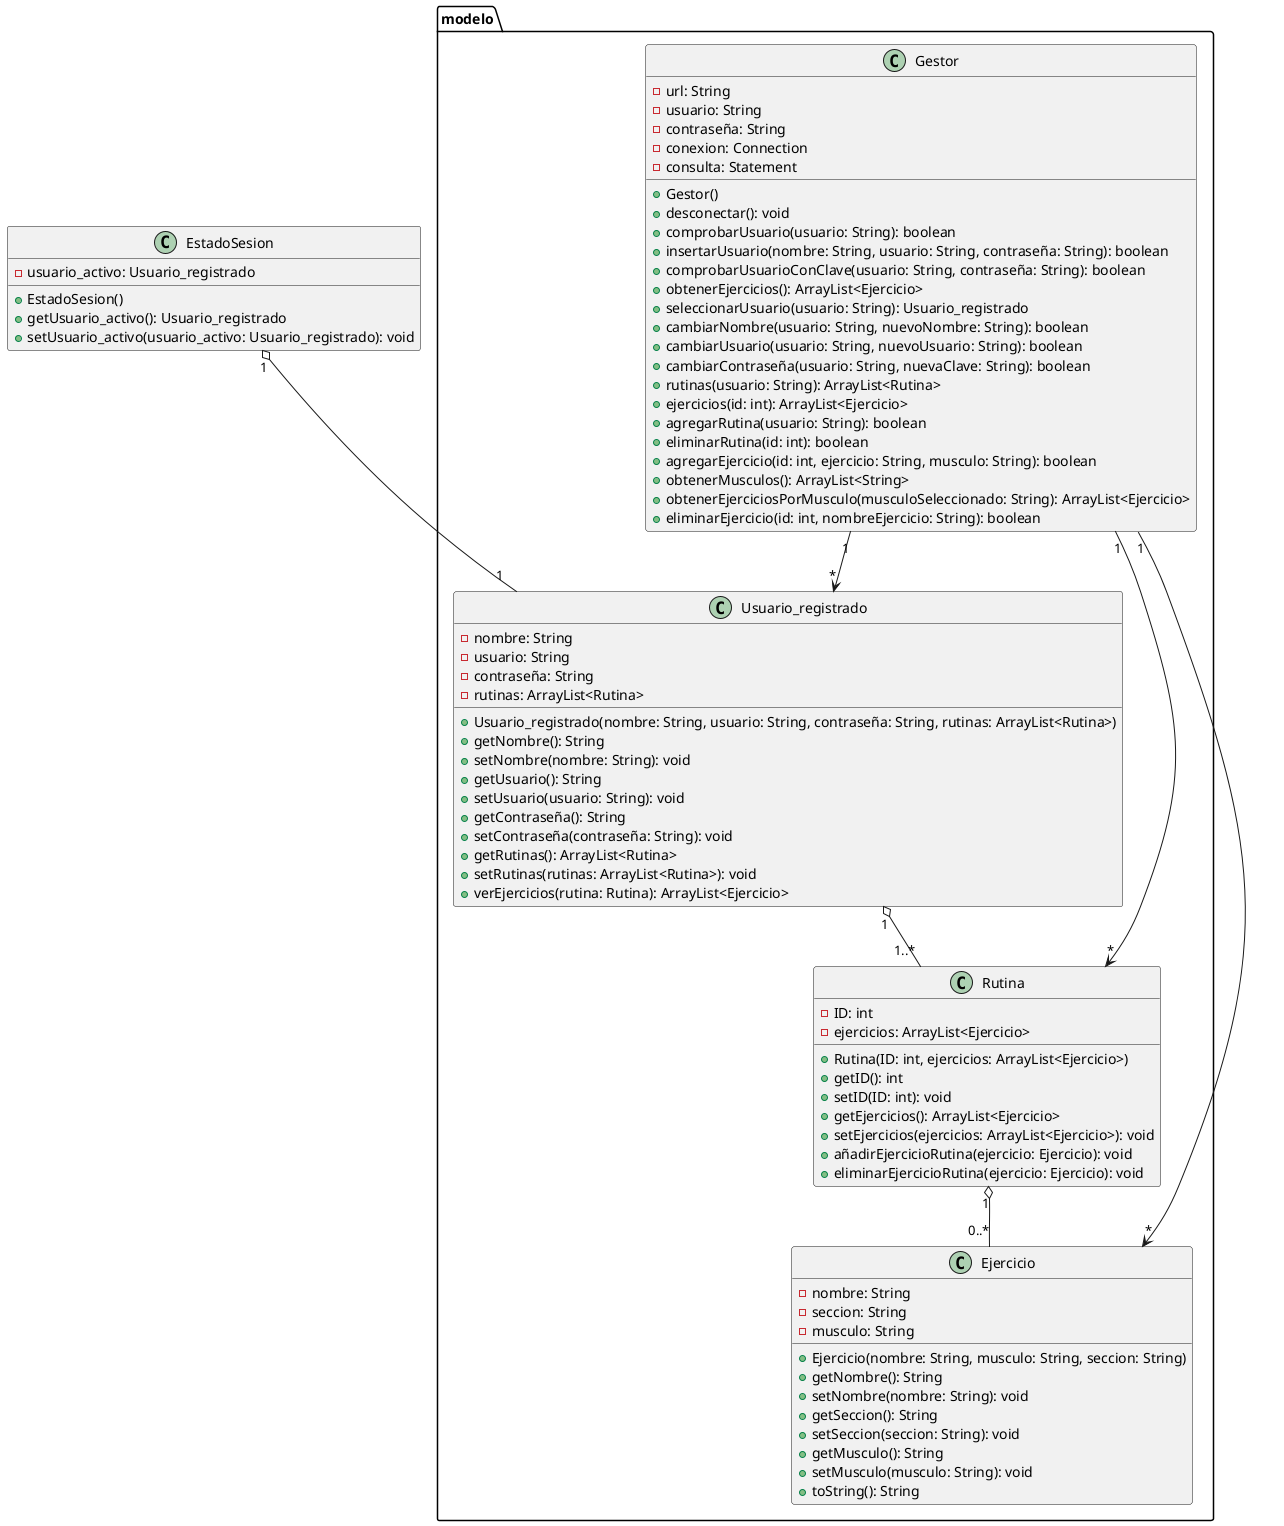 @startuml
package modelo {
    class Usuario_registrado {
        - nombre: String
        - usuario: String
        - contraseña: String
        - rutinas: ArrayList<Rutina>

        + Usuario_registrado(nombre: String, usuario: String, contraseña: String, rutinas: ArrayList<Rutina>)
        + getNombre(): String
        + setNombre(nombre: String): void
        + getUsuario(): String
        + setUsuario(usuario: String): void
        + getContraseña(): String
        + setContraseña(contraseña: String): void
        + getRutinas(): ArrayList<Rutina>
        + setRutinas(rutinas: ArrayList<Rutina>): void
        + verEjercicios(rutina: Rutina): ArrayList<Ejercicio>
    }

    class Rutina {
        - ID: int
        - ejercicios: ArrayList<Ejercicio>

        + Rutina(ID: int, ejercicios: ArrayList<Ejercicio>)
        + getID(): int
        + setID(ID: int): void
        + getEjercicios(): ArrayList<Ejercicio>
        + setEjercicios(ejercicios: ArrayList<Ejercicio>): void
        + añadirEjercicioRutina(ejercicio: Ejercicio): void
        + eliminarEjercicioRutina(ejercicio: Ejercicio): void
    }

    class Ejercicio {
        - nombre: String
        - seccion: String
        - musculo: String

        + Ejercicio(nombre: String, musculo: String, seccion: String)
        + getNombre(): String
        + setNombre(nombre: String): void
        + getSeccion(): String
        + setSeccion(seccion: String): void
        + getMusculo(): String
        + setMusculo(musculo: String): void
        + toString(): String
    }

    class Gestor {
        - url: String
        - usuario: String
        - contraseña: String
        - conexion: Connection
        - consulta: Statement

        + Gestor()
        + desconectar(): void
        + comprobarUsuario(usuario: String): boolean
        + insertarUsuario(nombre: String, usuario: String, contraseña: String): boolean
        + comprobarUsuarioConClave(usuario: String, contraseña: String): boolean
        + obtenerEjercicios(): ArrayList<Ejercicio>
        + seleccionarUsuario(usuario: String): Usuario_registrado
        + cambiarNombre(usuario: String, nuevoNombre: String): boolean
        + cambiarUsuario(usuario: String, nuevoUsuario: String): boolean
        + cambiarContraseña(usuario: String, nuevaClave: String): boolean
        + rutinas(usuario: String): ArrayList<Rutina>
        + ejercicios(id: int): ArrayList<Ejercicio>
        + agregarRutina(usuario: String): boolean
        + eliminarRutina(id: int): boolean
        + agregarEjercicio(id: int, ejercicio: String, musculo: String): boolean
        + obtenerMusculos(): ArrayList<String>
        + obtenerEjerciciosPorMusculo(musculoSeleccionado: String): ArrayList<Ejercicio>
        + eliminarEjercicio(id: int, nombreEjercicio: String): boolean
    }
}
class EstadoSesion {
        - usuario_activo: Usuario_registrado

        + EstadoSesion()
        + getUsuario_activo(): Usuario_registrado
        + setUsuario_activo(usuario_activo: Usuario_registrado): void
    }
Usuario_registrado "1" o-- "1..*" Rutina
Rutina "1" o-- "0..*" Ejercicio
Gestor "1" --> "*" Usuario_registrado
Gestor "1" --> "*" Rutina
Gestor "1" --> "*" Ejercicio
EstadoSesion "1" o-- "1" Usuario_registrado




@enduml